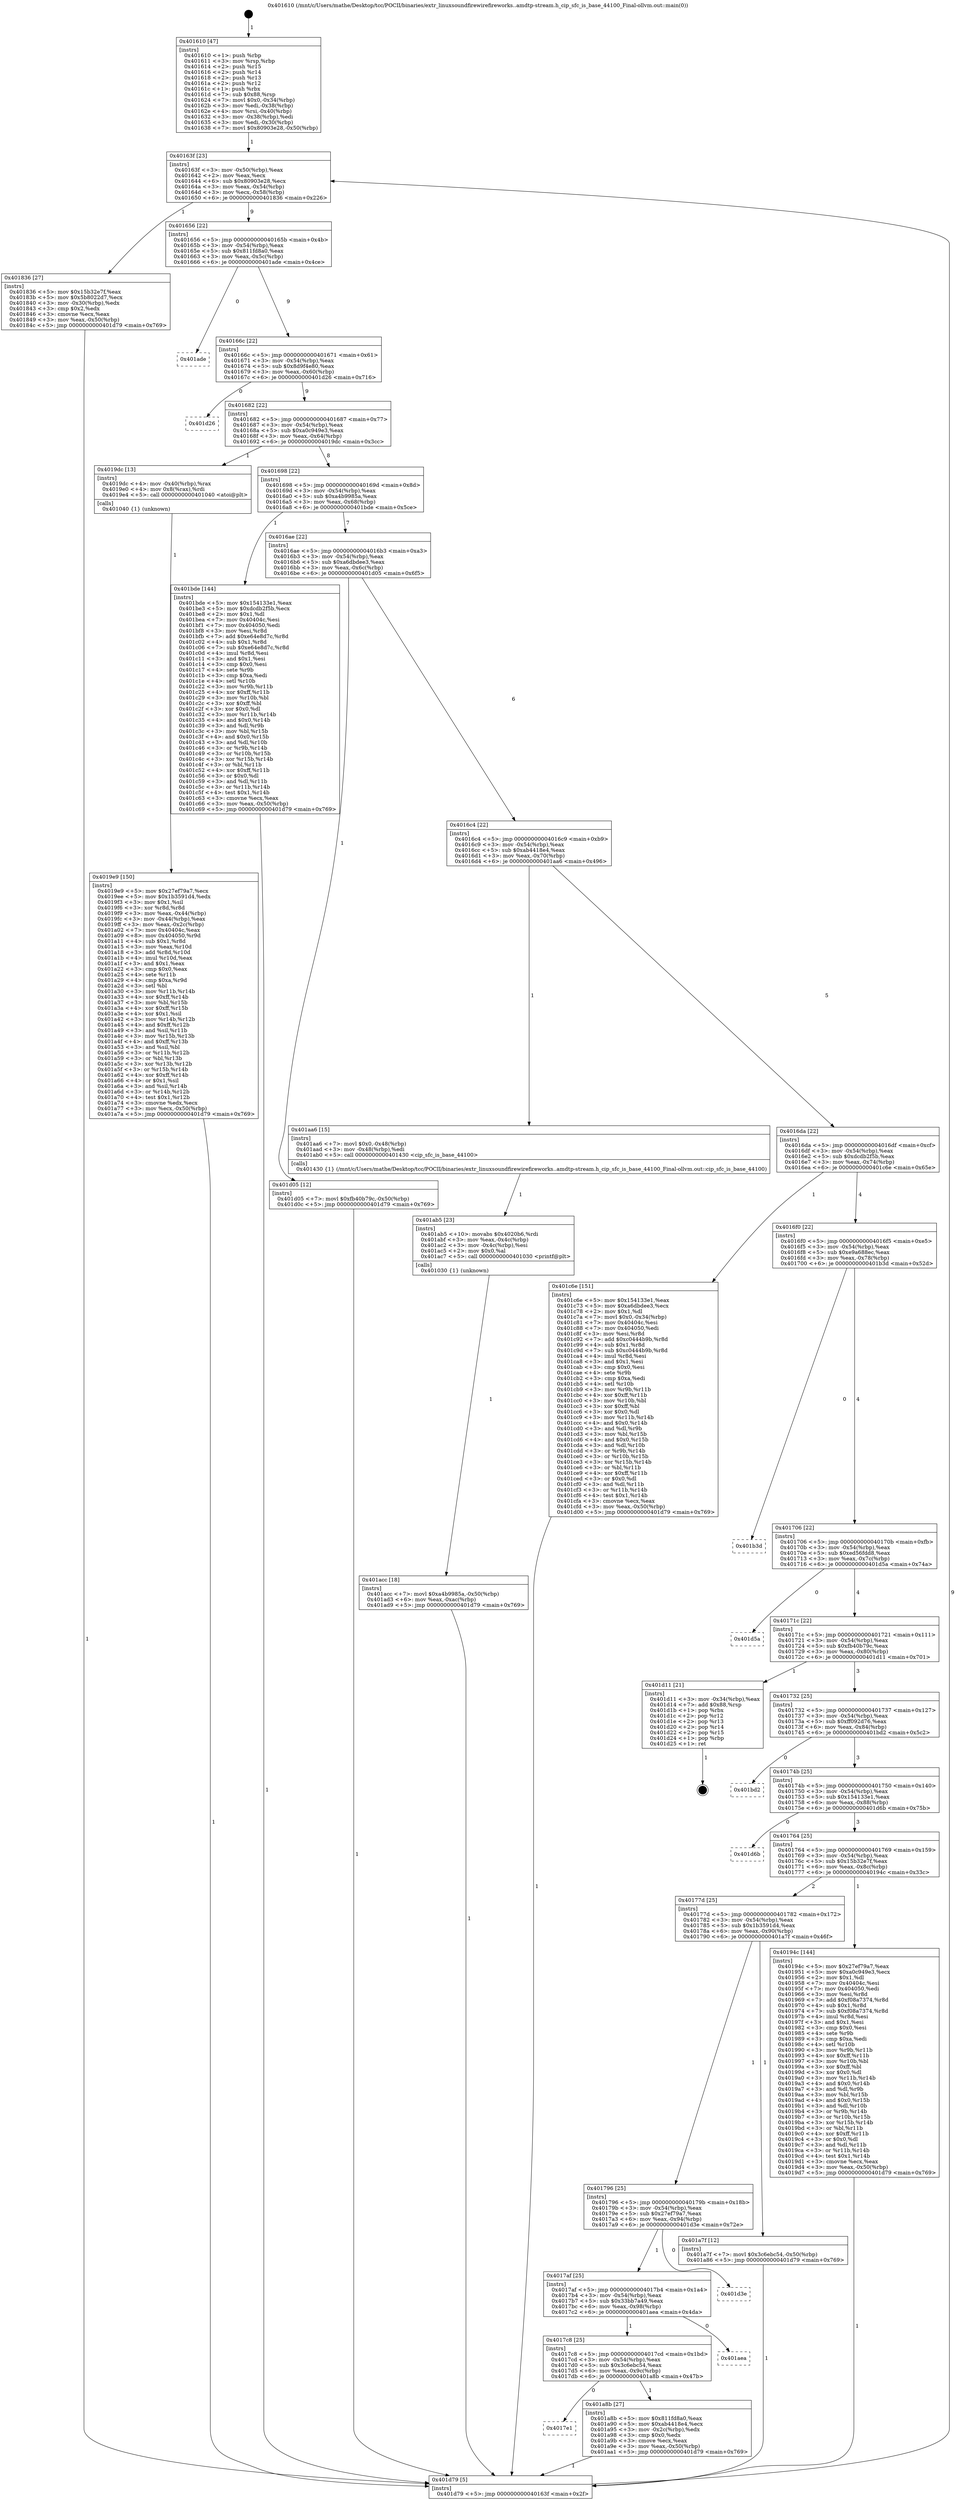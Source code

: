 digraph "0x401610" {
  label = "0x401610 (/mnt/c/Users/mathe/Desktop/tcc/POCII/binaries/extr_linuxsoundfirewirefireworks..amdtp-stream.h_cip_sfc_is_base_44100_Final-ollvm.out::main(0))"
  labelloc = "t"
  node[shape=record]

  Entry [label="",width=0.3,height=0.3,shape=circle,fillcolor=black,style=filled]
  "0x40163f" [label="{
     0x40163f [23]\l
     | [instrs]\l
     &nbsp;&nbsp;0x40163f \<+3\>: mov -0x50(%rbp),%eax\l
     &nbsp;&nbsp;0x401642 \<+2\>: mov %eax,%ecx\l
     &nbsp;&nbsp;0x401644 \<+6\>: sub $0x80903e28,%ecx\l
     &nbsp;&nbsp;0x40164a \<+3\>: mov %eax,-0x54(%rbp)\l
     &nbsp;&nbsp;0x40164d \<+3\>: mov %ecx,-0x58(%rbp)\l
     &nbsp;&nbsp;0x401650 \<+6\>: je 0000000000401836 \<main+0x226\>\l
  }"]
  "0x401836" [label="{
     0x401836 [27]\l
     | [instrs]\l
     &nbsp;&nbsp;0x401836 \<+5\>: mov $0x15b32e7f,%eax\l
     &nbsp;&nbsp;0x40183b \<+5\>: mov $0x5b8022d7,%ecx\l
     &nbsp;&nbsp;0x401840 \<+3\>: mov -0x30(%rbp),%edx\l
     &nbsp;&nbsp;0x401843 \<+3\>: cmp $0x2,%edx\l
     &nbsp;&nbsp;0x401846 \<+3\>: cmovne %ecx,%eax\l
     &nbsp;&nbsp;0x401849 \<+3\>: mov %eax,-0x50(%rbp)\l
     &nbsp;&nbsp;0x40184c \<+5\>: jmp 0000000000401d79 \<main+0x769\>\l
  }"]
  "0x401656" [label="{
     0x401656 [22]\l
     | [instrs]\l
     &nbsp;&nbsp;0x401656 \<+5\>: jmp 000000000040165b \<main+0x4b\>\l
     &nbsp;&nbsp;0x40165b \<+3\>: mov -0x54(%rbp),%eax\l
     &nbsp;&nbsp;0x40165e \<+5\>: sub $0x811fd8a0,%eax\l
     &nbsp;&nbsp;0x401663 \<+3\>: mov %eax,-0x5c(%rbp)\l
     &nbsp;&nbsp;0x401666 \<+6\>: je 0000000000401ade \<main+0x4ce\>\l
  }"]
  "0x401d79" [label="{
     0x401d79 [5]\l
     | [instrs]\l
     &nbsp;&nbsp;0x401d79 \<+5\>: jmp 000000000040163f \<main+0x2f\>\l
  }"]
  "0x401610" [label="{
     0x401610 [47]\l
     | [instrs]\l
     &nbsp;&nbsp;0x401610 \<+1\>: push %rbp\l
     &nbsp;&nbsp;0x401611 \<+3\>: mov %rsp,%rbp\l
     &nbsp;&nbsp;0x401614 \<+2\>: push %r15\l
     &nbsp;&nbsp;0x401616 \<+2\>: push %r14\l
     &nbsp;&nbsp;0x401618 \<+2\>: push %r13\l
     &nbsp;&nbsp;0x40161a \<+2\>: push %r12\l
     &nbsp;&nbsp;0x40161c \<+1\>: push %rbx\l
     &nbsp;&nbsp;0x40161d \<+7\>: sub $0x88,%rsp\l
     &nbsp;&nbsp;0x401624 \<+7\>: movl $0x0,-0x34(%rbp)\l
     &nbsp;&nbsp;0x40162b \<+3\>: mov %edi,-0x38(%rbp)\l
     &nbsp;&nbsp;0x40162e \<+4\>: mov %rsi,-0x40(%rbp)\l
     &nbsp;&nbsp;0x401632 \<+3\>: mov -0x38(%rbp),%edi\l
     &nbsp;&nbsp;0x401635 \<+3\>: mov %edi,-0x30(%rbp)\l
     &nbsp;&nbsp;0x401638 \<+7\>: movl $0x80903e28,-0x50(%rbp)\l
  }"]
  Exit [label="",width=0.3,height=0.3,shape=circle,fillcolor=black,style=filled,peripheries=2]
  "0x401ade" [label="{
     0x401ade\l
  }", style=dashed]
  "0x40166c" [label="{
     0x40166c [22]\l
     | [instrs]\l
     &nbsp;&nbsp;0x40166c \<+5\>: jmp 0000000000401671 \<main+0x61\>\l
     &nbsp;&nbsp;0x401671 \<+3\>: mov -0x54(%rbp),%eax\l
     &nbsp;&nbsp;0x401674 \<+5\>: sub $0x8d9f4e80,%eax\l
     &nbsp;&nbsp;0x401679 \<+3\>: mov %eax,-0x60(%rbp)\l
     &nbsp;&nbsp;0x40167c \<+6\>: je 0000000000401d26 \<main+0x716\>\l
  }"]
  "0x401acc" [label="{
     0x401acc [18]\l
     | [instrs]\l
     &nbsp;&nbsp;0x401acc \<+7\>: movl $0xa4b9985a,-0x50(%rbp)\l
     &nbsp;&nbsp;0x401ad3 \<+6\>: mov %eax,-0xac(%rbp)\l
     &nbsp;&nbsp;0x401ad9 \<+5\>: jmp 0000000000401d79 \<main+0x769\>\l
  }"]
  "0x401d26" [label="{
     0x401d26\l
  }", style=dashed]
  "0x401682" [label="{
     0x401682 [22]\l
     | [instrs]\l
     &nbsp;&nbsp;0x401682 \<+5\>: jmp 0000000000401687 \<main+0x77\>\l
     &nbsp;&nbsp;0x401687 \<+3\>: mov -0x54(%rbp),%eax\l
     &nbsp;&nbsp;0x40168a \<+5\>: sub $0xa0c949e3,%eax\l
     &nbsp;&nbsp;0x40168f \<+3\>: mov %eax,-0x64(%rbp)\l
     &nbsp;&nbsp;0x401692 \<+6\>: je 00000000004019dc \<main+0x3cc\>\l
  }"]
  "0x401ab5" [label="{
     0x401ab5 [23]\l
     | [instrs]\l
     &nbsp;&nbsp;0x401ab5 \<+10\>: movabs $0x4020b6,%rdi\l
     &nbsp;&nbsp;0x401abf \<+3\>: mov %eax,-0x4c(%rbp)\l
     &nbsp;&nbsp;0x401ac2 \<+3\>: mov -0x4c(%rbp),%esi\l
     &nbsp;&nbsp;0x401ac5 \<+2\>: mov $0x0,%al\l
     &nbsp;&nbsp;0x401ac7 \<+5\>: call 0000000000401030 \<printf@plt\>\l
     | [calls]\l
     &nbsp;&nbsp;0x401030 \{1\} (unknown)\l
  }"]
  "0x4019dc" [label="{
     0x4019dc [13]\l
     | [instrs]\l
     &nbsp;&nbsp;0x4019dc \<+4\>: mov -0x40(%rbp),%rax\l
     &nbsp;&nbsp;0x4019e0 \<+4\>: mov 0x8(%rax),%rdi\l
     &nbsp;&nbsp;0x4019e4 \<+5\>: call 0000000000401040 \<atoi@plt\>\l
     | [calls]\l
     &nbsp;&nbsp;0x401040 \{1\} (unknown)\l
  }"]
  "0x401698" [label="{
     0x401698 [22]\l
     | [instrs]\l
     &nbsp;&nbsp;0x401698 \<+5\>: jmp 000000000040169d \<main+0x8d\>\l
     &nbsp;&nbsp;0x40169d \<+3\>: mov -0x54(%rbp),%eax\l
     &nbsp;&nbsp;0x4016a0 \<+5\>: sub $0xa4b9985a,%eax\l
     &nbsp;&nbsp;0x4016a5 \<+3\>: mov %eax,-0x68(%rbp)\l
     &nbsp;&nbsp;0x4016a8 \<+6\>: je 0000000000401bde \<main+0x5ce\>\l
  }"]
  "0x4017e1" [label="{
     0x4017e1\l
  }", style=dashed]
  "0x401bde" [label="{
     0x401bde [144]\l
     | [instrs]\l
     &nbsp;&nbsp;0x401bde \<+5\>: mov $0x154133e1,%eax\l
     &nbsp;&nbsp;0x401be3 \<+5\>: mov $0xdcdb2f5b,%ecx\l
     &nbsp;&nbsp;0x401be8 \<+2\>: mov $0x1,%dl\l
     &nbsp;&nbsp;0x401bea \<+7\>: mov 0x40404c,%esi\l
     &nbsp;&nbsp;0x401bf1 \<+7\>: mov 0x404050,%edi\l
     &nbsp;&nbsp;0x401bf8 \<+3\>: mov %esi,%r8d\l
     &nbsp;&nbsp;0x401bfb \<+7\>: add $0xe64e8d7c,%r8d\l
     &nbsp;&nbsp;0x401c02 \<+4\>: sub $0x1,%r8d\l
     &nbsp;&nbsp;0x401c06 \<+7\>: sub $0xe64e8d7c,%r8d\l
     &nbsp;&nbsp;0x401c0d \<+4\>: imul %r8d,%esi\l
     &nbsp;&nbsp;0x401c11 \<+3\>: and $0x1,%esi\l
     &nbsp;&nbsp;0x401c14 \<+3\>: cmp $0x0,%esi\l
     &nbsp;&nbsp;0x401c17 \<+4\>: sete %r9b\l
     &nbsp;&nbsp;0x401c1b \<+3\>: cmp $0xa,%edi\l
     &nbsp;&nbsp;0x401c1e \<+4\>: setl %r10b\l
     &nbsp;&nbsp;0x401c22 \<+3\>: mov %r9b,%r11b\l
     &nbsp;&nbsp;0x401c25 \<+4\>: xor $0xff,%r11b\l
     &nbsp;&nbsp;0x401c29 \<+3\>: mov %r10b,%bl\l
     &nbsp;&nbsp;0x401c2c \<+3\>: xor $0xff,%bl\l
     &nbsp;&nbsp;0x401c2f \<+3\>: xor $0x0,%dl\l
     &nbsp;&nbsp;0x401c32 \<+3\>: mov %r11b,%r14b\l
     &nbsp;&nbsp;0x401c35 \<+4\>: and $0x0,%r14b\l
     &nbsp;&nbsp;0x401c39 \<+3\>: and %dl,%r9b\l
     &nbsp;&nbsp;0x401c3c \<+3\>: mov %bl,%r15b\l
     &nbsp;&nbsp;0x401c3f \<+4\>: and $0x0,%r15b\l
     &nbsp;&nbsp;0x401c43 \<+3\>: and %dl,%r10b\l
     &nbsp;&nbsp;0x401c46 \<+3\>: or %r9b,%r14b\l
     &nbsp;&nbsp;0x401c49 \<+3\>: or %r10b,%r15b\l
     &nbsp;&nbsp;0x401c4c \<+3\>: xor %r15b,%r14b\l
     &nbsp;&nbsp;0x401c4f \<+3\>: or %bl,%r11b\l
     &nbsp;&nbsp;0x401c52 \<+4\>: xor $0xff,%r11b\l
     &nbsp;&nbsp;0x401c56 \<+3\>: or $0x0,%dl\l
     &nbsp;&nbsp;0x401c59 \<+3\>: and %dl,%r11b\l
     &nbsp;&nbsp;0x401c5c \<+3\>: or %r11b,%r14b\l
     &nbsp;&nbsp;0x401c5f \<+4\>: test $0x1,%r14b\l
     &nbsp;&nbsp;0x401c63 \<+3\>: cmovne %ecx,%eax\l
     &nbsp;&nbsp;0x401c66 \<+3\>: mov %eax,-0x50(%rbp)\l
     &nbsp;&nbsp;0x401c69 \<+5\>: jmp 0000000000401d79 \<main+0x769\>\l
  }"]
  "0x4016ae" [label="{
     0x4016ae [22]\l
     | [instrs]\l
     &nbsp;&nbsp;0x4016ae \<+5\>: jmp 00000000004016b3 \<main+0xa3\>\l
     &nbsp;&nbsp;0x4016b3 \<+3\>: mov -0x54(%rbp),%eax\l
     &nbsp;&nbsp;0x4016b6 \<+5\>: sub $0xa6dbdee3,%eax\l
     &nbsp;&nbsp;0x4016bb \<+3\>: mov %eax,-0x6c(%rbp)\l
     &nbsp;&nbsp;0x4016be \<+6\>: je 0000000000401d05 \<main+0x6f5\>\l
  }"]
  "0x401a8b" [label="{
     0x401a8b [27]\l
     | [instrs]\l
     &nbsp;&nbsp;0x401a8b \<+5\>: mov $0x811fd8a0,%eax\l
     &nbsp;&nbsp;0x401a90 \<+5\>: mov $0xab4418e4,%ecx\l
     &nbsp;&nbsp;0x401a95 \<+3\>: mov -0x2c(%rbp),%edx\l
     &nbsp;&nbsp;0x401a98 \<+3\>: cmp $0x0,%edx\l
     &nbsp;&nbsp;0x401a9b \<+3\>: cmove %ecx,%eax\l
     &nbsp;&nbsp;0x401a9e \<+3\>: mov %eax,-0x50(%rbp)\l
     &nbsp;&nbsp;0x401aa1 \<+5\>: jmp 0000000000401d79 \<main+0x769\>\l
  }"]
  "0x401d05" [label="{
     0x401d05 [12]\l
     | [instrs]\l
     &nbsp;&nbsp;0x401d05 \<+7\>: movl $0xfb40b79c,-0x50(%rbp)\l
     &nbsp;&nbsp;0x401d0c \<+5\>: jmp 0000000000401d79 \<main+0x769\>\l
  }"]
  "0x4016c4" [label="{
     0x4016c4 [22]\l
     | [instrs]\l
     &nbsp;&nbsp;0x4016c4 \<+5\>: jmp 00000000004016c9 \<main+0xb9\>\l
     &nbsp;&nbsp;0x4016c9 \<+3\>: mov -0x54(%rbp),%eax\l
     &nbsp;&nbsp;0x4016cc \<+5\>: sub $0xab4418e4,%eax\l
     &nbsp;&nbsp;0x4016d1 \<+3\>: mov %eax,-0x70(%rbp)\l
     &nbsp;&nbsp;0x4016d4 \<+6\>: je 0000000000401aa6 \<main+0x496\>\l
  }"]
  "0x4017c8" [label="{
     0x4017c8 [25]\l
     | [instrs]\l
     &nbsp;&nbsp;0x4017c8 \<+5\>: jmp 00000000004017cd \<main+0x1bd\>\l
     &nbsp;&nbsp;0x4017cd \<+3\>: mov -0x54(%rbp),%eax\l
     &nbsp;&nbsp;0x4017d0 \<+5\>: sub $0x3c6ebc54,%eax\l
     &nbsp;&nbsp;0x4017d5 \<+6\>: mov %eax,-0x9c(%rbp)\l
     &nbsp;&nbsp;0x4017db \<+6\>: je 0000000000401a8b \<main+0x47b\>\l
  }"]
  "0x401aa6" [label="{
     0x401aa6 [15]\l
     | [instrs]\l
     &nbsp;&nbsp;0x401aa6 \<+7\>: movl $0x0,-0x48(%rbp)\l
     &nbsp;&nbsp;0x401aad \<+3\>: mov -0x48(%rbp),%edi\l
     &nbsp;&nbsp;0x401ab0 \<+5\>: call 0000000000401430 \<cip_sfc_is_base_44100\>\l
     | [calls]\l
     &nbsp;&nbsp;0x401430 \{1\} (/mnt/c/Users/mathe/Desktop/tcc/POCII/binaries/extr_linuxsoundfirewirefireworks..amdtp-stream.h_cip_sfc_is_base_44100_Final-ollvm.out::cip_sfc_is_base_44100)\l
  }"]
  "0x4016da" [label="{
     0x4016da [22]\l
     | [instrs]\l
     &nbsp;&nbsp;0x4016da \<+5\>: jmp 00000000004016df \<main+0xcf\>\l
     &nbsp;&nbsp;0x4016df \<+3\>: mov -0x54(%rbp),%eax\l
     &nbsp;&nbsp;0x4016e2 \<+5\>: sub $0xdcdb2f5b,%eax\l
     &nbsp;&nbsp;0x4016e7 \<+3\>: mov %eax,-0x74(%rbp)\l
     &nbsp;&nbsp;0x4016ea \<+6\>: je 0000000000401c6e \<main+0x65e\>\l
  }"]
  "0x401aea" [label="{
     0x401aea\l
  }", style=dashed]
  "0x401c6e" [label="{
     0x401c6e [151]\l
     | [instrs]\l
     &nbsp;&nbsp;0x401c6e \<+5\>: mov $0x154133e1,%eax\l
     &nbsp;&nbsp;0x401c73 \<+5\>: mov $0xa6dbdee3,%ecx\l
     &nbsp;&nbsp;0x401c78 \<+2\>: mov $0x1,%dl\l
     &nbsp;&nbsp;0x401c7a \<+7\>: movl $0x0,-0x34(%rbp)\l
     &nbsp;&nbsp;0x401c81 \<+7\>: mov 0x40404c,%esi\l
     &nbsp;&nbsp;0x401c88 \<+7\>: mov 0x404050,%edi\l
     &nbsp;&nbsp;0x401c8f \<+3\>: mov %esi,%r8d\l
     &nbsp;&nbsp;0x401c92 \<+7\>: add $0xc0444b9b,%r8d\l
     &nbsp;&nbsp;0x401c99 \<+4\>: sub $0x1,%r8d\l
     &nbsp;&nbsp;0x401c9d \<+7\>: sub $0xc0444b9b,%r8d\l
     &nbsp;&nbsp;0x401ca4 \<+4\>: imul %r8d,%esi\l
     &nbsp;&nbsp;0x401ca8 \<+3\>: and $0x1,%esi\l
     &nbsp;&nbsp;0x401cab \<+3\>: cmp $0x0,%esi\l
     &nbsp;&nbsp;0x401cae \<+4\>: sete %r9b\l
     &nbsp;&nbsp;0x401cb2 \<+3\>: cmp $0xa,%edi\l
     &nbsp;&nbsp;0x401cb5 \<+4\>: setl %r10b\l
     &nbsp;&nbsp;0x401cb9 \<+3\>: mov %r9b,%r11b\l
     &nbsp;&nbsp;0x401cbc \<+4\>: xor $0xff,%r11b\l
     &nbsp;&nbsp;0x401cc0 \<+3\>: mov %r10b,%bl\l
     &nbsp;&nbsp;0x401cc3 \<+3\>: xor $0xff,%bl\l
     &nbsp;&nbsp;0x401cc6 \<+3\>: xor $0x0,%dl\l
     &nbsp;&nbsp;0x401cc9 \<+3\>: mov %r11b,%r14b\l
     &nbsp;&nbsp;0x401ccc \<+4\>: and $0x0,%r14b\l
     &nbsp;&nbsp;0x401cd0 \<+3\>: and %dl,%r9b\l
     &nbsp;&nbsp;0x401cd3 \<+3\>: mov %bl,%r15b\l
     &nbsp;&nbsp;0x401cd6 \<+4\>: and $0x0,%r15b\l
     &nbsp;&nbsp;0x401cda \<+3\>: and %dl,%r10b\l
     &nbsp;&nbsp;0x401cdd \<+3\>: or %r9b,%r14b\l
     &nbsp;&nbsp;0x401ce0 \<+3\>: or %r10b,%r15b\l
     &nbsp;&nbsp;0x401ce3 \<+3\>: xor %r15b,%r14b\l
     &nbsp;&nbsp;0x401ce6 \<+3\>: or %bl,%r11b\l
     &nbsp;&nbsp;0x401ce9 \<+4\>: xor $0xff,%r11b\l
     &nbsp;&nbsp;0x401ced \<+3\>: or $0x0,%dl\l
     &nbsp;&nbsp;0x401cf0 \<+3\>: and %dl,%r11b\l
     &nbsp;&nbsp;0x401cf3 \<+3\>: or %r11b,%r14b\l
     &nbsp;&nbsp;0x401cf6 \<+4\>: test $0x1,%r14b\l
     &nbsp;&nbsp;0x401cfa \<+3\>: cmovne %ecx,%eax\l
     &nbsp;&nbsp;0x401cfd \<+3\>: mov %eax,-0x50(%rbp)\l
     &nbsp;&nbsp;0x401d00 \<+5\>: jmp 0000000000401d79 \<main+0x769\>\l
  }"]
  "0x4016f0" [label="{
     0x4016f0 [22]\l
     | [instrs]\l
     &nbsp;&nbsp;0x4016f0 \<+5\>: jmp 00000000004016f5 \<main+0xe5\>\l
     &nbsp;&nbsp;0x4016f5 \<+3\>: mov -0x54(%rbp),%eax\l
     &nbsp;&nbsp;0x4016f8 \<+5\>: sub $0xe9a688ec,%eax\l
     &nbsp;&nbsp;0x4016fd \<+3\>: mov %eax,-0x78(%rbp)\l
     &nbsp;&nbsp;0x401700 \<+6\>: je 0000000000401b3d \<main+0x52d\>\l
  }"]
  "0x4017af" [label="{
     0x4017af [25]\l
     | [instrs]\l
     &nbsp;&nbsp;0x4017af \<+5\>: jmp 00000000004017b4 \<main+0x1a4\>\l
     &nbsp;&nbsp;0x4017b4 \<+3\>: mov -0x54(%rbp),%eax\l
     &nbsp;&nbsp;0x4017b7 \<+5\>: sub $0x33bb7a49,%eax\l
     &nbsp;&nbsp;0x4017bc \<+6\>: mov %eax,-0x98(%rbp)\l
     &nbsp;&nbsp;0x4017c2 \<+6\>: je 0000000000401aea \<main+0x4da\>\l
  }"]
  "0x401b3d" [label="{
     0x401b3d\l
  }", style=dashed]
  "0x401706" [label="{
     0x401706 [22]\l
     | [instrs]\l
     &nbsp;&nbsp;0x401706 \<+5\>: jmp 000000000040170b \<main+0xfb\>\l
     &nbsp;&nbsp;0x40170b \<+3\>: mov -0x54(%rbp),%eax\l
     &nbsp;&nbsp;0x40170e \<+5\>: sub $0xed56fdd8,%eax\l
     &nbsp;&nbsp;0x401713 \<+3\>: mov %eax,-0x7c(%rbp)\l
     &nbsp;&nbsp;0x401716 \<+6\>: je 0000000000401d5a \<main+0x74a\>\l
  }"]
  "0x401d3e" [label="{
     0x401d3e\l
  }", style=dashed]
  "0x401d5a" [label="{
     0x401d5a\l
  }", style=dashed]
  "0x40171c" [label="{
     0x40171c [22]\l
     | [instrs]\l
     &nbsp;&nbsp;0x40171c \<+5\>: jmp 0000000000401721 \<main+0x111\>\l
     &nbsp;&nbsp;0x401721 \<+3\>: mov -0x54(%rbp),%eax\l
     &nbsp;&nbsp;0x401724 \<+5\>: sub $0xfb40b79c,%eax\l
     &nbsp;&nbsp;0x401729 \<+3\>: mov %eax,-0x80(%rbp)\l
     &nbsp;&nbsp;0x40172c \<+6\>: je 0000000000401d11 \<main+0x701\>\l
  }"]
  "0x401796" [label="{
     0x401796 [25]\l
     | [instrs]\l
     &nbsp;&nbsp;0x401796 \<+5\>: jmp 000000000040179b \<main+0x18b\>\l
     &nbsp;&nbsp;0x40179b \<+3\>: mov -0x54(%rbp),%eax\l
     &nbsp;&nbsp;0x40179e \<+5\>: sub $0x27ef79a7,%eax\l
     &nbsp;&nbsp;0x4017a3 \<+6\>: mov %eax,-0x94(%rbp)\l
     &nbsp;&nbsp;0x4017a9 \<+6\>: je 0000000000401d3e \<main+0x72e\>\l
  }"]
  "0x401d11" [label="{
     0x401d11 [21]\l
     | [instrs]\l
     &nbsp;&nbsp;0x401d11 \<+3\>: mov -0x34(%rbp),%eax\l
     &nbsp;&nbsp;0x401d14 \<+7\>: add $0x88,%rsp\l
     &nbsp;&nbsp;0x401d1b \<+1\>: pop %rbx\l
     &nbsp;&nbsp;0x401d1c \<+2\>: pop %r12\l
     &nbsp;&nbsp;0x401d1e \<+2\>: pop %r13\l
     &nbsp;&nbsp;0x401d20 \<+2\>: pop %r14\l
     &nbsp;&nbsp;0x401d22 \<+2\>: pop %r15\l
     &nbsp;&nbsp;0x401d24 \<+1\>: pop %rbp\l
     &nbsp;&nbsp;0x401d25 \<+1\>: ret\l
  }"]
  "0x401732" [label="{
     0x401732 [25]\l
     | [instrs]\l
     &nbsp;&nbsp;0x401732 \<+5\>: jmp 0000000000401737 \<main+0x127\>\l
     &nbsp;&nbsp;0x401737 \<+3\>: mov -0x54(%rbp),%eax\l
     &nbsp;&nbsp;0x40173a \<+5\>: sub $0xff092d76,%eax\l
     &nbsp;&nbsp;0x40173f \<+6\>: mov %eax,-0x84(%rbp)\l
     &nbsp;&nbsp;0x401745 \<+6\>: je 0000000000401bd2 \<main+0x5c2\>\l
  }"]
  "0x401a7f" [label="{
     0x401a7f [12]\l
     | [instrs]\l
     &nbsp;&nbsp;0x401a7f \<+7\>: movl $0x3c6ebc54,-0x50(%rbp)\l
     &nbsp;&nbsp;0x401a86 \<+5\>: jmp 0000000000401d79 \<main+0x769\>\l
  }"]
  "0x401bd2" [label="{
     0x401bd2\l
  }", style=dashed]
  "0x40174b" [label="{
     0x40174b [25]\l
     | [instrs]\l
     &nbsp;&nbsp;0x40174b \<+5\>: jmp 0000000000401750 \<main+0x140\>\l
     &nbsp;&nbsp;0x401750 \<+3\>: mov -0x54(%rbp),%eax\l
     &nbsp;&nbsp;0x401753 \<+5\>: sub $0x154133e1,%eax\l
     &nbsp;&nbsp;0x401758 \<+6\>: mov %eax,-0x88(%rbp)\l
     &nbsp;&nbsp;0x40175e \<+6\>: je 0000000000401d6b \<main+0x75b\>\l
  }"]
  "0x4019e9" [label="{
     0x4019e9 [150]\l
     | [instrs]\l
     &nbsp;&nbsp;0x4019e9 \<+5\>: mov $0x27ef79a7,%ecx\l
     &nbsp;&nbsp;0x4019ee \<+5\>: mov $0x1b3591d4,%edx\l
     &nbsp;&nbsp;0x4019f3 \<+3\>: mov $0x1,%sil\l
     &nbsp;&nbsp;0x4019f6 \<+3\>: xor %r8d,%r8d\l
     &nbsp;&nbsp;0x4019f9 \<+3\>: mov %eax,-0x44(%rbp)\l
     &nbsp;&nbsp;0x4019fc \<+3\>: mov -0x44(%rbp),%eax\l
     &nbsp;&nbsp;0x4019ff \<+3\>: mov %eax,-0x2c(%rbp)\l
     &nbsp;&nbsp;0x401a02 \<+7\>: mov 0x40404c,%eax\l
     &nbsp;&nbsp;0x401a09 \<+8\>: mov 0x404050,%r9d\l
     &nbsp;&nbsp;0x401a11 \<+4\>: sub $0x1,%r8d\l
     &nbsp;&nbsp;0x401a15 \<+3\>: mov %eax,%r10d\l
     &nbsp;&nbsp;0x401a18 \<+3\>: add %r8d,%r10d\l
     &nbsp;&nbsp;0x401a1b \<+4\>: imul %r10d,%eax\l
     &nbsp;&nbsp;0x401a1f \<+3\>: and $0x1,%eax\l
     &nbsp;&nbsp;0x401a22 \<+3\>: cmp $0x0,%eax\l
     &nbsp;&nbsp;0x401a25 \<+4\>: sete %r11b\l
     &nbsp;&nbsp;0x401a29 \<+4\>: cmp $0xa,%r9d\l
     &nbsp;&nbsp;0x401a2d \<+3\>: setl %bl\l
     &nbsp;&nbsp;0x401a30 \<+3\>: mov %r11b,%r14b\l
     &nbsp;&nbsp;0x401a33 \<+4\>: xor $0xff,%r14b\l
     &nbsp;&nbsp;0x401a37 \<+3\>: mov %bl,%r15b\l
     &nbsp;&nbsp;0x401a3a \<+4\>: xor $0xff,%r15b\l
     &nbsp;&nbsp;0x401a3e \<+4\>: xor $0x1,%sil\l
     &nbsp;&nbsp;0x401a42 \<+3\>: mov %r14b,%r12b\l
     &nbsp;&nbsp;0x401a45 \<+4\>: and $0xff,%r12b\l
     &nbsp;&nbsp;0x401a49 \<+3\>: and %sil,%r11b\l
     &nbsp;&nbsp;0x401a4c \<+3\>: mov %r15b,%r13b\l
     &nbsp;&nbsp;0x401a4f \<+4\>: and $0xff,%r13b\l
     &nbsp;&nbsp;0x401a53 \<+3\>: and %sil,%bl\l
     &nbsp;&nbsp;0x401a56 \<+3\>: or %r11b,%r12b\l
     &nbsp;&nbsp;0x401a59 \<+3\>: or %bl,%r13b\l
     &nbsp;&nbsp;0x401a5c \<+3\>: xor %r13b,%r12b\l
     &nbsp;&nbsp;0x401a5f \<+3\>: or %r15b,%r14b\l
     &nbsp;&nbsp;0x401a62 \<+4\>: xor $0xff,%r14b\l
     &nbsp;&nbsp;0x401a66 \<+4\>: or $0x1,%sil\l
     &nbsp;&nbsp;0x401a6a \<+3\>: and %sil,%r14b\l
     &nbsp;&nbsp;0x401a6d \<+3\>: or %r14b,%r12b\l
     &nbsp;&nbsp;0x401a70 \<+4\>: test $0x1,%r12b\l
     &nbsp;&nbsp;0x401a74 \<+3\>: cmovne %edx,%ecx\l
     &nbsp;&nbsp;0x401a77 \<+3\>: mov %ecx,-0x50(%rbp)\l
     &nbsp;&nbsp;0x401a7a \<+5\>: jmp 0000000000401d79 \<main+0x769\>\l
  }"]
  "0x401d6b" [label="{
     0x401d6b\l
  }", style=dashed]
  "0x401764" [label="{
     0x401764 [25]\l
     | [instrs]\l
     &nbsp;&nbsp;0x401764 \<+5\>: jmp 0000000000401769 \<main+0x159\>\l
     &nbsp;&nbsp;0x401769 \<+3\>: mov -0x54(%rbp),%eax\l
     &nbsp;&nbsp;0x40176c \<+5\>: sub $0x15b32e7f,%eax\l
     &nbsp;&nbsp;0x401771 \<+6\>: mov %eax,-0x8c(%rbp)\l
     &nbsp;&nbsp;0x401777 \<+6\>: je 000000000040194c \<main+0x33c\>\l
  }"]
  "0x40177d" [label="{
     0x40177d [25]\l
     | [instrs]\l
     &nbsp;&nbsp;0x40177d \<+5\>: jmp 0000000000401782 \<main+0x172\>\l
     &nbsp;&nbsp;0x401782 \<+3\>: mov -0x54(%rbp),%eax\l
     &nbsp;&nbsp;0x401785 \<+5\>: sub $0x1b3591d4,%eax\l
     &nbsp;&nbsp;0x40178a \<+6\>: mov %eax,-0x90(%rbp)\l
     &nbsp;&nbsp;0x401790 \<+6\>: je 0000000000401a7f \<main+0x46f\>\l
  }"]
  "0x40194c" [label="{
     0x40194c [144]\l
     | [instrs]\l
     &nbsp;&nbsp;0x40194c \<+5\>: mov $0x27ef79a7,%eax\l
     &nbsp;&nbsp;0x401951 \<+5\>: mov $0xa0c949e3,%ecx\l
     &nbsp;&nbsp;0x401956 \<+2\>: mov $0x1,%dl\l
     &nbsp;&nbsp;0x401958 \<+7\>: mov 0x40404c,%esi\l
     &nbsp;&nbsp;0x40195f \<+7\>: mov 0x404050,%edi\l
     &nbsp;&nbsp;0x401966 \<+3\>: mov %esi,%r8d\l
     &nbsp;&nbsp;0x401969 \<+7\>: add $0xf08a7374,%r8d\l
     &nbsp;&nbsp;0x401970 \<+4\>: sub $0x1,%r8d\l
     &nbsp;&nbsp;0x401974 \<+7\>: sub $0xf08a7374,%r8d\l
     &nbsp;&nbsp;0x40197b \<+4\>: imul %r8d,%esi\l
     &nbsp;&nbsp;0x40197f \<+3\>: and $0x1,%esi\l
     &nbsp;&nbsp;0x401982 \<+3\>: cmp $0x0,%esi\l
     &nbsp;&nbsp;0x401985 \<+4\>: sete %r9b\l
     &nbsp;&nbsp;0x401989 \<+3\>: cmp $0xa,%edi\l
     &nbsp;&nbsp;0x40198c \<+4\>: setl %r10b\l
     &nbsp;&nbsp;0x401990 \<+3\>: mov %r9b,%r11b\l
     &nbsp;&nbsp;0x401993 \<+4\>: xor $0xff,%r11b\l
     &nbsp;&nbsp;0x401997 \<+3\>: mov %r10b,%bl\l
     &nbsp;&nbsp;0x40199a \<+3\>: xor $0xff,%bl\l
     &nbsp;&nbsp;0x40199d \<+3\>: xor $0x0,%dl\l
     &nbsp;&nbsp;0x4019a0 \<+3\>: mov %r11b,%r14b\l
     &nbsp;&nbsp;0x4019a3 \<+4\>: and $0x0,%r14b\l
     &nbsp;&nbsp;0x4019a7 \<+3\>: and %dl,%r9b\l
     &nbsp;&nbsp;0x4019aa \<+3\>: mov %bl,%r15b\l
     &nbsp;&nbsp;0x4019ad \<+4\>: and $0x0,%r15b\l
     &nbsp;&nbsp;0x4019b1 \<+3\>: and %dl,%r10b\l
     &nbsp;&nbsp;0x4019b4 \<+3\>: or %r9b,%r14b\l
     &nbsp;&nbsp;0x4019b7 \<+3\>: or %r10b,%r15b\l
     &nbsp;&nbsp;0x4019ba \<+3\>: xor %r15b,%r14b\l
     &nbsp;&nbsp;0x4019bd \<+3\>: or %bl,%r11b\l
     &nbsp;&nbsp;0x4019c0 \<+4\>: xor $0xff,%r11b\l
     &nbsp;&nbsp;0x4019c4 \<+3\>: or $0x0,%dl\l
     &nbsp;&nbsp;0x4019c7 \<+3\>: and %dl,%r11b\l
     &nbsp;&nbsp;0x4019ca \<+3\>: or %r11b,%r14b\l
     &nbsp;&nbsp;0x4019cd \<+4\>: test $0x1,%r14b\l
     &nbsp;&nbsp;0x4019d1 \<+3\>: cmovne %ecx,%eax\l
     &nbsp;&nbsp;0x4019d4 \<+3\>: mov %eax,-0x50(%rbp)\l
     &nbsp;&nbsp;0x4019d7 \<+5\>: jmp 0000000000401d79 \<main+0x769\>\l
  }"]
  Entry -> "0x401610" [label=" 1"]
  "0x40163f" -> "0x401836" [label=" 1"]
  "0x40163f" -> "0x401656" [label=" 9"]
  "0x401836" -> "0x401d79" [label=" 1"]
  "0x401610" -> "0x40163f" [label=" 1"]
  "0x401d79" -> "0x40163f" [label=" 9"]
  "0x401d11" -> Exit [label=" 1"]
  "0x401656" -> "0x401ade" [label=" 0"]
  "0x401656" -> "0x40166c" [label=" 9"]
  "0x401d05" -> "0x401d79" [label=" 1"]
  "0x40166c" -> "0x401d26" [label=" 0"]
  "0x40166c" -> "0x401682" [label=" 9"]
  "0x401c6e" -> "0x401d79" [label=" 1"]
  "0x401682" -> "0x4019dc" [label=" 1"]
  "0x401682" -> "0x401698" [label=" 8"]
  "0x401bde" -> "0x401d79" [label=" 1"]
  "0x401698" -> "0x401bde" [label=" 1"]
  "0x401698" -> "0x4016ae" [label=" 7"]
  "0x401acc" -> "0x401d79" [label=" 1"]
  "0x4016ae" -> "0x401d05" [label=" 1"]
  "0x4016ae" -> "0x4016c4" [label=" 6"]
  "0x401ab5" -> "0x401acc" [label=" 1"]
  "0x4016c4" -> "0x401aa6" [label=" 1"]
  "0x4016c4" -> "0x4016da" [label=" 5"]
  "0x401a8b" -> "0x401d79" [label=" 1"]
  "0x4016da" -> "0x401c6e" [label=" 1"]
  "0x4016da" -> "0x4016f0" [label=" 4"]
  "0x4017c8" -> "0x4017e1" [label=" 0"]
  "0x4016f0" -> "0x401b3d" [label=" 0"]
  "0x4016f0" -> "0x401706" [label=" 4"]
  "0x401aa6" -> "0x401ab5" [label=" 1"]
  "0x401706" -> "0x401d5a" [label=" 0"]
  "0x401706" -> "0x40171c" [label=" 4"]
  "0x4017af" -> "0x4017c8" [label=" 1"]
  "0x40171c" -> "0x401d11" [label=" 1"]
  "0x40171c" -> "0x401732" [label=" 3"]
  "0x4017c8" -> "0x401a8b" [label=" 1"]
  "0x401732" -> "0x401bd2" [label=" 0"]
  "0x401732" -> "0x40174b" [label=" 3"]
  "0x401796" -> "0x4017af" [label=" 1"]
  "0x40174b" -> "0x401d6b" [label=" 0"]
  "0x40174b" -> "0x401764" [label=" 3"]
  "0x4017af" -> "0x401aea" [label=" 0"]
  "0x401764" -> "0x40194c" [label=" 1"]
  "0x401764" -> "0x40177d" [label=" 2"]
  "0x40194c" -> "0x401d79" [label=" 1"]
  "0x4019dc" -> "0x4019e9" [label=" 1"]
  "0x4019e9" -> "0x401d79" [label=" 1"]
  "0x401796" -> "0x401d3e" [label=" 0"]
  "0x40177d" -> "0x401a7f" [label=" 1"]
  "0x40177d" -> "0x401796" [label=" 1"]
  "0x401a7f" -> "0x401d79" [label=" 1"]
}
